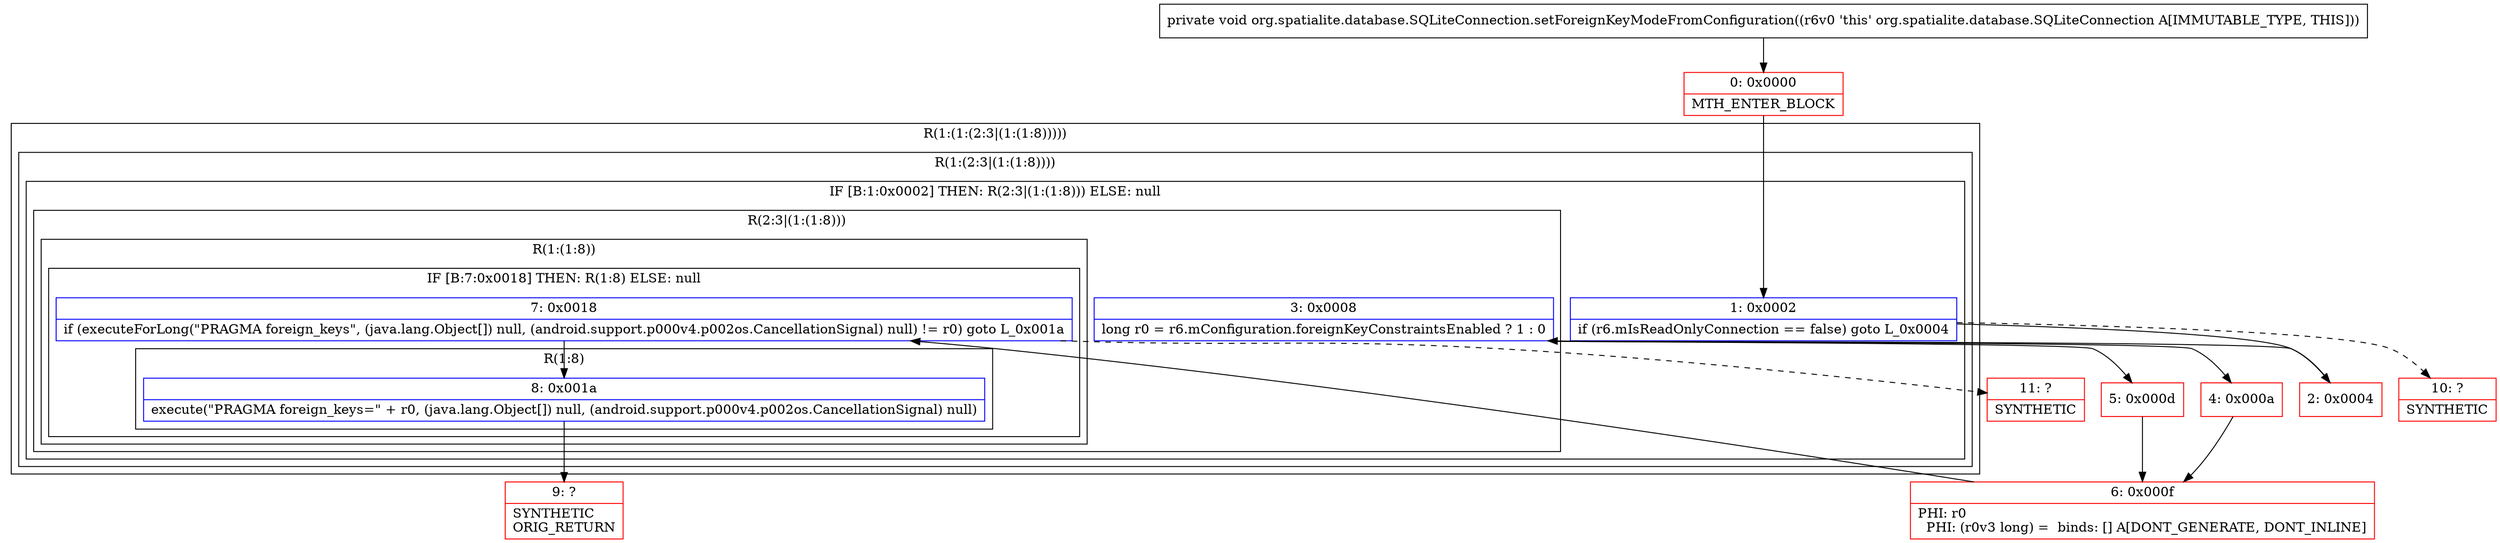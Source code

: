digraph "CFG fororg.spatialite.database.SQLiteConnection.setForeignKeyModeFromConfiguration()V" {
subgraph cluster_Region_1707199186 {
label = "R(1:(1:(2:3|(1:(1:8)))))";
node [shape=record,color=blue];
subgraph cluster_Region_992348957 {
label = "R(1:(2:3|(1:(1:8))))";
node [shape=record,color=blue];
subgraph cluster_IfRegion_213693447 {
label = "IF [B:1:0x0002] THEN: R(2:3|(1:(1:8))) ELSE: null";
node [shape=record,color=blue];
Node_1 [shape=record,label="{1\:\ 0x0002|if (r6.mIsReadOnlyConnection == false) goto L_0x0004\l}"];
subgraph cluster_Region_1432655018 {
label = "R(2:3|(1:(1:8)))";
node [shape=record,color=blue];
Node_3 [shape=record,label="{3\:\ 0x0008|long r0 = r6.mConfiguration.foreignKeyConstraintsEnabled ? 1 : 0\l}"];
subgraph cluster_Region_2046282356 {
label = "R(1:(1:8))";
node [shape=record,color=blue];
subgraph cluster_IfRegion_738297768 {
label = "IF [B:7:0x0018] THEN: R(1:8) ELSE: null";
node [shape=record,color=blue];
Node_7 [shape=record,label="{7\:\ 0x0018|if (executeForLong(\"PRAGMA foreign_keys\", (java.lang.Object[]) null, (android.support.p000v4.p002os.CancellationSignal) null) != r0) goto L_0x001a\l}"];
subgraph cluster_Region_1324317832 {
label = "R(1:8)";
node [shape=record,color=blue];
Node_8 [shape=record,label="{8\:\ 0x001a|execute(\"PRAGMA foreign_keys=\" + r0, (java.lang.Object[]) null, (android.support.p000v4.p002os.CancellationSignal) null)\l}"];
}
}
}
}
}
}
}
Node_0 [shape=record,color=red,label="{0\:\ 0x0000|MTH_ENTER_BLOCK\l}"];
Node_2 [shape=record,color=red,label="{2\:\ 0x0004}"];
Node_4 [shape=record,color=red,label="{4\:\ 0x000a}"];
Node_5 [shape=record,color=red,label="{5\:\ 0x000d}"];
Node_6 [shape=record,color=red,label="{6\:\ 0x000f|PHI: r0 \l  PHI: (r0v3 long) =  binds: [] A[DONT_GENERATE, DONT_INLINE]\l}"];
Node_9 [shape=record,color=red,label="{9\:\ ?|SYNTHETIC\lORIG_RETURN\l}"];
Node_10 [shape=record,color=red,label="{10\:\ ?|SYNTHETIC\l}"];
Node_11 [shape=record,color=red,label="{11\:\ ?|SYNTHETIC\l}"];
MethodNode[shape=record,label="{private void org.spatialite.database.SQLiteConnection.setForeignKeyModeFromConfiguration((r6v0 'this' org.spatialite.database.SQLiteConnection A[IMMUTABLE_TYPE, THIS])) }"];
MethodNode -> Node_0;
Node_1 -> Node_2;
Node_1 -> Node_10[style=dashed];
Node_3 -> Node_4;
Node_3 -> Node_5;
Node_7 -> Node_8;
Node_7 -> Node_11[style=dashed];
Node_8 -> Node_9;
Node_0 -> Node_1;
Node_2 -> Node_3;
Node_4 -> Node_6;
Node_5 -> Node_6;
Node_6 -> Node_7;
}

